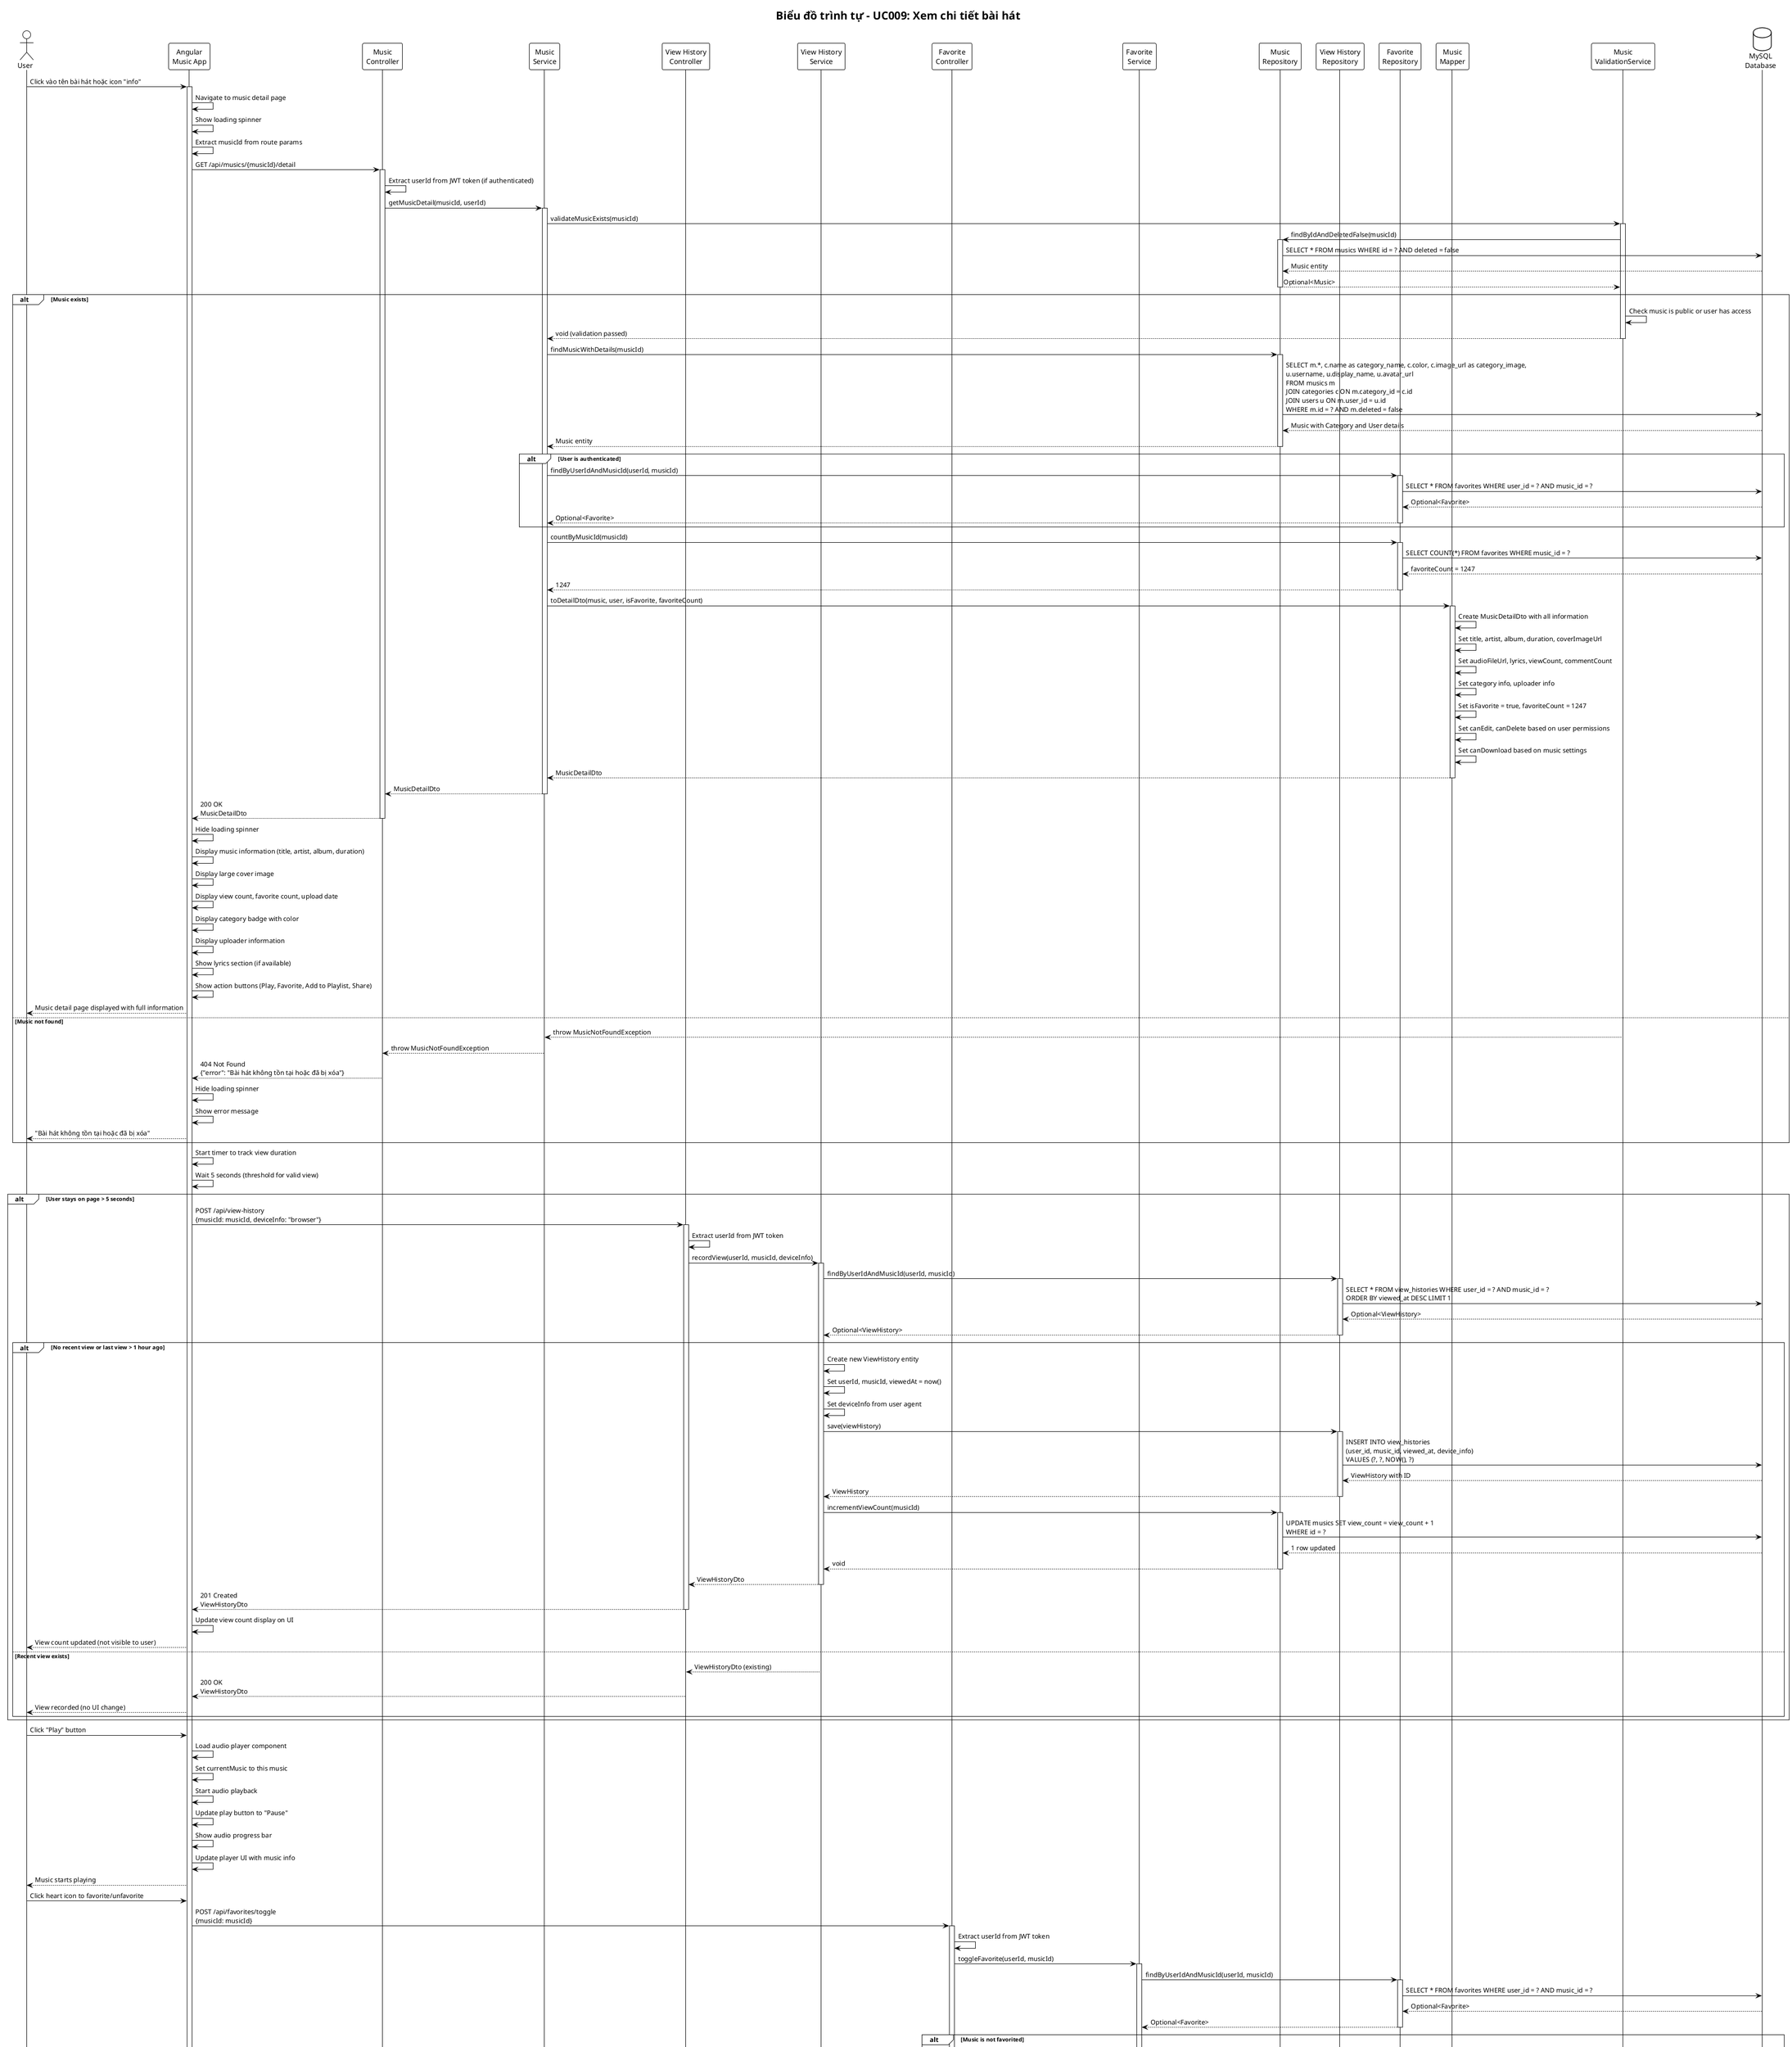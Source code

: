 @startuml UC009-Sequence-Diagram-Xem-Chi-Tiet-Bai-Hat
!theme plain

title Biểu đồ trình tự - UC009: Xem chi tiết bài hát

actor User
participant "Angular\nMusic App" as Client
participant "Music\nController" as MusicController
participant "Music\nService" as MusicService
participant "View History\nController" as ViewHistoryController
participant "View History\nService" as ViewHistoryService
participant "Favorite\nController" as FavoriteController
participant "Favorite\nService" as FavoriteService
participant "Music\nRepository" as MusicRepo
participant "View History\nRepository" as ViewHistoryRepo
participant "Favorite\nRepository" as FavoriteRepo
participant "Music\nMapper" as MusicMapper
participant "Music\nValidationService" as ValidationService
database "MySQL\nDatabase" as DB

User -> Client: Click vào tên bài hát hoặc icon "info"
activate Client

Client -> Client: Navigate to music detail page
Client -> Client: Show loading spinner
Client -> Client: Extract musicId from route params

' Load music detail information
Client -> MusicController: GET /api/musics/{musicId}/detail
activate MusicController

MusicController -> MusicController: Extract userId from JWT token (if authenticated)
MusicController -> MusicService: getMusicDetail(musicId, userId)
activate MusicService

' Validate music exists and is available
MusicService -> ValidationService: validateMusicExists(musicId)
activate ValidationService
ValidationService -> MusicRepo: findByIdAndDeletedFalse(musicId)
activate MusicRepo
MusicRepo -> DB: SELECT * FROM musics WHERE id = ? AND deleted = false
DB --> MusicRepo: Music entity
MusicRepo --> ValidationService: Optional<Music>
deactivate MusicRepo

alt Music exists
    ValidationService -> ValidationService: Check music is public or user has access
    ValidationService --> MusicService: void (validation passed)
    deactivate ValidationService

    ' Get music detail with related information
    MusicService -> MusicRepo: findMusicWithDetails(musicId)
    activate MusicRepo
    MusicRepo -> DB: SELECT m.*, c.name as category_name, c.color, c.image_url as category_image,\nu.username, u.display_name, u.avatar_url\nFROM musics m\nJOIN categories c ON m.category_id = c.id\nJOIN users u ON m.user_id = u.id\nWHERE m.id = ? AND m.deleted = false
    DB --> MusicRepo: Music with Category and User details
    MusicRepo --> MusicService: Music entity
    deactivate MusicRepo

    ' Check if user has favorited this music
    alt User is authenticated
        MusicService -> FavoriteRepo: findByUserIdAndMusicId(userId, musicId)
        activate FavoriteRepo
        FavoriteRepo -> DB: SELECT * FROM favorites WHERE user_id = ? AND music_id = ?
        DB --> FavoriteRepo: Optional<Favorite>
        FavoriteRepo --> MusicService: Optional<Favorite>
        deactivate FavoriteRepo
    end

    ' Get favorite count for this music
    MusicService -> FavoriteRepo: countByMusicId(musicId)
    activate FavoriteRepo
    FavoriteRepo -> DB: SELECT COUNT(*) FROM favorites WHERE music_id = ?
    DB --> FavoriteRepo: favoriteCount = 1247
    FavoriteRepo --> MusicService: 1247
    deactivate FavoriteRepo

    ' Convert to detailed DTO
    MusicService -> MusicMapper: toDetailDto(music, user, isFavorite, favoriteCount)
    activate MusicMapper
    MusicMapper -> MusicMapper: Create MusicDetailDto with all information
    MusicMapper -> MusicMapper: Set title, artist, album, duration, coverImageUrl
    MusicMapper -> MusicMapper: Set audioFileUrl, lyrics, viewCount, commentCount
    MusicMapper -> MusicMapper: Set category info, uploader info
    MusicMapper -> MusicMapper: Set isFavorite = true, favoriteCount = 1247
    MusicMapper -> MusicMapper: Set canEdit, canDelete based on user permissions
    MusicMapper -> MusicMapper: Set canDownload based on music settings
    MusicMapper --> MusicService: MusicDetailDto
    deactivate MusicMapper

    MusicService --> MusicController: MusicDetailDto
    deactivate MusicService

    MusicController --> Client: 200 OK\nMusicDetailDto
    deactivate MusicController

    ' Display music detail on UI
    Client -> Client: Hide loading spinner
    Client -> Client: Display music information (title, artist, album, duration)
    Client -> Client: Display large cover image
    Client -> Client: Display view count, favorite count, upload date
    Client -> Client: Display category badge with color
    Client -> Client: Display uploader information
    Client -> Client: Show lyrics section (if available)
    Client -> Client: Show action buttons (Play, Favorite, Add to Playlist, Share)
    Client --> User: Music detail page displayed with full information

else Music not found
    ValidationService --> MusicService: throw MusicNotFoundException
    MusicService --> MusicController: throw MusicNotFoundException
    MusicController --> Client: 404 Not Found\n{"error": "Bài hát không tồn tại hoặc đã bị xóa"}
    Client -> Client: Hide loading spinner
    Client -> Client: Show error message
    Client --> User: "Bài hát không tồn tại hoặc đã bị xóa"
end

' Record view history when user stays on page
Client -> Client: Start timer to track view duration
Client -> Client: Wait 5 seconds (threshold for valid view)

alt User stays on page > 5 seconds
    Client -> ViewHistoryController: POST /api/view-history\n{musicId: musicId, deviceInfo: "browser"}
    activate ViewHistoryController

    ViewHistoryController -> ViewHistoryController: Extract userId from JWT token
    ViewHistoryController -> ViewHistoryService: recordView(userId, musicId, deviceInfo)
    activate ViewHistoryService

    ' Check if user already viewed this music recently
    ViewHistoryService -> ViewHistoryRepo: findByUserIdAndMusicId(userId, musicId)
    activate ViewHistoryRepo
    ViewHistoryRepo -> DB: SELECT * FROM view_histories WHERE user_id = ? AND music_id = ?\nORDER BY viewed_at DESC LIMIT 1
    DB --> ViewHistoryRepo: Optional<ViewHistory>
    ViewHistoryRepo --> ViewHistoryService: Optional<ViewHistory>
    deactivate ViewHistoryRepo

    alt No recent view or last view > 1 hour ago
        ' Create new view history record
        ViewHistoryService -> ViewHistoryService: Create new ViewHistory entity
        ViewHistoryService -> ViewHistoryService: Set userId, musicId, viewedAt = now()
        ViewHistoryService -> ViewHistoryService: Set deviceInfo from user agent

        ViewHistoryService -> ViewHistoryRepo: save(viewHistory)
        activate ViewHistoryRepo
        ViewHistoryRepo -> DB: INSERT INTO view_histories\n(user_id, music_id, viewed_at, device_info)\nVALUES (?, ?, NOW(), ?)
        DB --> ViewHistoryRepo: ViewHistory with ID
        ViewHistoryRepo --> ViewHistoryService: ViewHistory
        deactivate ViewHistoryRepo

        ' Increment music view count
        ViewHistoryService -> MusicRepo: incrementViewCount(musicId)
        activate MusicRepo
        MusicRepo -> DB: UPDATE musics SET view_count = view_count + 1\nWHERE id = ?
        DB --> MusicRepo: 1 row updated
        MusicRepo --> ViewHistoryService: void
        deactivate MusicRepo

        ViewHistoryService --> ViewHistoryController: ViewHistoryDto
        deactivate ViewHistoryService

        ViewHistoryController --> Client: 201 Created\nViewHistoryDto
        deactivate ViewHistoryController

        Client -> Client: Update view count display on UI
        Client --> User: View count updated (not visible to user)

    else Recent view exists
        ViewHistoryService --> ViewHistoryController: ViewHistoryDto (existing)
        ViewHistoryController --> Client: 200 OK\nViewHistoryDto
        Client --> User: View recorded (no UI change)
    end
end

' User wants to play music from detail page
User -> Client: Click "Play" button
Client -> Client: Load audio player component
Client -> Client: Set currentMusic to this music
Client -> Client: Start audio playback

Client -> Client: Update play button to "Pause"
Client -> Client: Show audio progress bar
Client -> Client: Update player UI with music info
Client --> User: Music starts playing

' User wants to toggle favorite
User -> Client: Click heart icon to favorite/unfavorite
Client -> FavoriteController: POST /api/favorites/toggle\n{musicId: musicId}
activate FavoriteController

FavoriteController -> FavoriteController: Extract userId from JWT token
FavoriteController -> FavoriteService: toggleFavorite(userId, musicId)
activate FavoriteService

' Check current favorite status
FavoriteService -> FavoriteRepo: findByUserIdAndMusicId(userId, musicId)
activate FavoriteRepo
FavoriteRepo -> DB: SELECT * FROM favorites WHERE user_id = ? AND music_id = ?
DB --> FavoriteRepo: Optional<Favorite>
FavoriteRepo --> FavoriteService: Optional<Favorite>
deactivate FavoriteRepo

alt Music is not favorited
    ' Add to favorites
    FavoriteService -> FavoriteService: Create new Favorite entity
    FavoriteService -> FavoriteService: Set userId, musicId, createdAt = now()

    FavoriteService -> FavoriteRepo: save(favorite)
    activate FavoriteRepo
    FavoriteRepo -> DB: INSERT INTO favorites (user_id, music_id, created_at)\nVALUES (?, ?, NOW())
    DB --> FavoriteRepo: Favorite with ID
    FavoriteRepo --> FavoriteService: Favorite
    deactivate FavoriteRepo

    ' Update music favorite count
    FavoriteService -> MusicRepo: incrementFavoriteCount(musicId)
    activate MusicRepo
    MusicRepo -> DB: UPDATE musics SET favorite_count = favorite_count + 1\nWHERE id = ?
    DB --> MusicRepo: 1 row updated
    MusicRepo --> FavoriteService: void
    deactivate MusicRepo

    FavoriteService -> FavoriteService: newFavoriteCount = oldCount + 1 = 1248
    FavoriteService --> FavoriteController: FavoriteStatusDto{isFavorite: true, favoriteCount: 1248}

else Music is already favorited
    ' Remove from favorites
    FavoriteService -> FavoriteRepo: deleteByUserIdAndMusicId(userId, musicId)
    activate FavoriteRepo
    FavoriteRepo -> DB: DELETE FROM favorites WHERE user_id = ? AND music_id = ?
    DB --> FavoriteRepo: 1 row deleted
    FavoriteRepo --> FavoriteService: void
    deactivate FavoriteRepo

    ' Update music favorite count
    FavoriteService -> MusicRepo: decrementFavoriteCount(musicId)
    activate MusicRepo
    MusicRepo -> DB: UPDATE musics SET favorite_count = favorite_count - 1\nWHERE id = ?
    DB --> MusicRepo: 1 row updated
    MusicRepo --> FavoriteService: void
    deactivate MusicRepo

    FavoriteService -> FavoriteService: newFavoriteCount = oldCount - 1 = 1246
    FavoriteService --> FavoriteController: FavoriteStatusDto{isFavorite: false, favoriteCount: 1246}
end

deactivate FavoriteService

FavoriteController --> Client: 200 OK\nFavoriteStatusDto
deactivate FavoriteController

Client -> Client: Update heart icon state (filled/outlined)
Client -> Client: Update favorite count display
alt Added to favorites
    Client --> User: "Đã thêm vào yêu thích" (heart icon turns red)
else Removed from favorites
    Client --> User: "Đã xóa khỏi yêu thích" (heart icon turns gray)
end

' User wants to see lyrics
User -> Client: Click "Xem lời bài hát" button
Client -> Client: Toggle lyrics section visibility
alt Lyrics available
    Client -> Client: Display lyrics in formatted text area
    Client -> Client: Enable lyrics auto-scroll with music
    Client --> User: Lyrics displayed below music info
else No lyrics
    Client -> Client: Show "Lời bài hát chưa có sẵn"
    Client --> User: "Lời bài hát chưa có sẵn cho bài hát này"
end

' Load related musics in background
Client -> MusicController: GET /api/musics/{musicId}/related
activate MusicController

MusicController -> MusicService: getRelatedMusics(musicId, limit=10)
activate MusicService

' Get musics by same artist
MusicService -> MusicRepo: findRelatedMusicsByArtist(artistId, musicId, pageable)
activate MusicRepo
MusicRepo -> DB: SELECT * FROM musics m\nWHERE m.artist = (SELECT artist FROM musics WHERE id = ?)\nAND m.id != ? AND m.deleted = false AND m.is_public = true\nORDER BY m.view_count DESC\nLIMIT 5
DB --> MusicRepo: List<Music> (same artist)
MusicRepo --> MusicService: List<Music>
deactivate MusicRepo

' Get musics by same category
MusicService -> MusicRepo: findRelatedMusicsByCategory(categoryId, musicId, pageable)
activate MusicRepo
MusicRepo -> DB: SELECT * FROM musics m\nWHERE m.category_id = (SELECT category_id FROM musics WHERE id = ?)\nAND m.id != ? AND m.deleted = false AND m.is_public = true\nORDER BY m.view_count DESC\nLIMIT 5
DB --> MusicRepo: List<Music> (same category)
MusicRepo --> MusicService: List<Music>
deactivate MusicRepo

MusicService -> MusicService: Combine and deduplicate related musics
MusicService -> MusicMapper: toDtoList(relatedMusics)
activate MusicMapper
MusicMapper --> MusicService: List<MusicDto>
deactivate MusicMapper

MusicService --> MusicController: List<MusicDto>
deactivate MusicService

MusicController --> Client: 200 OK\nList<MusicDto>
deactivate MusicController

Client -> Client: Display "Bài hát liên quan" section
Client -> Client: Show related musics in horizontal scroll list
Client --> User: Related musics displayed with play buttons

deactivate Client

@enduml
